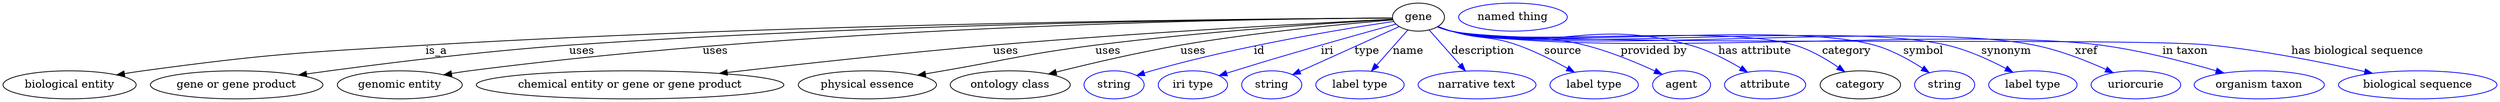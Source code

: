 digraph {
	graph [bb="0,0,3191.5,123"];
	node [label="\N"];
	gene	[height=0.5,
		label=gene,
		pos="1811.1,105",
		width=0.92075];
	"biological entity"	[height=0.5,
		pos="85.142,18",
		width=2.3651];
	gene -> "biological entity"	[label=is_a,
		lp="554.14,61.5",
		pos="e,145.84,30.659 1777.7,103.86 1631.3,103.1 1031.5,98.258 540.14,69 379.76,59.45 339.37,57.504 180.14,36 172.23,34.932 163.98,33.673 \
155.78,32.33"];
	"gene or gene product"	[height=0.5,
		pos="299.14,18",
		width=3.0692];
	gene -> "gene or gene product"	[label=uses,
		lp="740.64,61.5",
		pos="e,378.44,30.603 1777.7,103.84 1644.6,103.01 1139,98.007 724.14,69 607.76,60.862 474.24,43.895 388.4,31.992"];
	"genomic entity"	[height=0.5,
		pos="507.14,18",
		width=2.2206];
	gene -> "genomic entity"	[label=uses,
		lp="911.64,61.5",
		pos="e,563.48,30.818 1777.6,103.91 1634.7,103.14 1061.8,96.259 596.14,36 588.77,35.045 581.08,33.864 573.45,32.571"];
	"chemical entity or gene or gene product"	[height=0.5,
		pos="802.14,18",
		width=5.4703];
	gene -> "chemical entity or gene or gene product"	[label=uses,
		lp="1282.6,61.5",
		pos="e,916.42,32.706 1778.2,102.38 1693.4,98.106 1460,85.665 1266.1,69 1150.9,59.093 1019.8,44.681 926.47,33.872"];
	"physical essence"	[height=0.5,
		pos="1105.1,18",
		width=2.4553];
	gene -> "physical essence"	[label=uses,
		lp="1413.6,61.5",
		pos="e,1169.6,30.346 1778.3,102.16 1708.1,98.013 1538.5,86.901 1397.1,69 1309.9,57.955 1288.8,50.92 1202.1,36 1194.8,34.739 1187.2,33.416 \
1179.6,32.089"];
	"ontology class"	[height=0.5,
		pos="1288.1,18",
		width=2.1304];
	gene -> "ontology class"	[label=uses,
		lp="1522.6,61.5",
		pos="e,1337.2,31.892 1778.5,101.45 1722.5,96.816 1604.6,85.893 1506.1,69 1451.8,59.683 1390.7,45.326 1347.1,34.383"];
	id	[color=blue,
		height=0.5,
		label=string,
		pos="1421.1,18",
		width=1.0652];
	gene -> id	[color=blue,
		label=id,
		lp="1607.1,61.5",
		pos="e,1450.1,29.922 1779.1,99.437 1718.1,90.341 1581.2,68.033 1469.1,36 1466,35.113 1462.8,34.133 1459.7,33.106",
		style=solid];
	iri	[color=blue,
		height=0.5,
		label="iri type",
		pos="1522.1,18",
		width=1.2277];
	gene -> iri	[color=blue,
		label=iri,
		lp="1694.1,61.5",
		pos="e,1555.8,29.681 1782.3,96.088 1756.9,89.09 1719,78.54 1686.1,69 1637.1,54.785 1624.9,50.997 1576.1,36 1572.6,34.926 1569,33.805 \
1565.4,32.674",
		style=solid];
	type	[color=blue,
		height=0.5,
		label=string,
		pos="1623.1,18",
		width=1.0652];
	gene -> type	[color=blue,
		label=type,
		lp="1745.1,61.5",
		pos="e,1649.9,31.075 1786.6,92.888 1754.1,78.223 1696.8,52.293 1659.4,35.379",
		style=solid];
	name	[color=blue,
		height=0.5,
		label="label type",
		pos="1736.1,18",
		width=1.5707];
	gene -> name	[color=blue,
		label=name,
		lp="1798.1,61.5",
		pos="e,1750.8,35.654 1797.4,88.41 1786.3,75.793 1770.4,57.801 1757.6,43.297",
		style=solid];
	description	[color=blue,
		height=0.5,
		label="narrative text",
		pos="1886.1,18",
		width=2.0943];
	gene -> description	[color=blue,
		label=description,
		lp="1893.6,61.5",
		pos="e,1871.2,35.949 1824.9,88.41 1836,75.874 1851.7,58.031 1864.5,43.576",
		style=solid];
	source	[color=blue,
		height=0.5,
		label="label type",
		pos="2036.1,18",
		width=1.5707];
	gene -> source	[color=blue,
		label=source,
		lp="1996.1,61.5",
		pos="e,2010.8,34.298 1836.2,93.02 1841.7,90.84 1847.6,88.702 1853.1,87 1890.1,75.712 1901.7,81.886 1938.1,69 1960.2,61.203 1983.5,49.44 \
2001.9,39.282",
		style=solid];
	"provided by"	[color=blue,
		height=0.5,
		label=agent,
		pos="2148.1,18",
		width=1.0291];
	gene -> "provided by"	[color=blue,
		label="provided by",
		lp="2112.6,61.5",
		pos="e,2123.2,31.475 1835.6,92.754 1841.3,90.535 1847.3,88.449 1853.1,87 1927.3,68.483 1950,87.468 2024.1,69 2055.6,61.176 2089.6,47.034 \
2114,35.782",
		style=solid];
	"has attribute"	[color=blue,
		height=0.5,
		label=attribute,
		pos="2255.1,18",
		width=1.4443];
	gene -> "has attribute"	[color=blue,
		label="has attribute",
		lp="2242.1,61.5",
		pos="e,2232.6,34.235 1835.6,92.555 1841.2,90.347 1847.3,88.314 1853.1,87 1986,57.046 2027.8,105.27 2159.1,69 2182,62.695 2205.6,50.48 \
2223.7,39.701",
		style=solid];
	category	[height=0.5,
		pos="2376.1,18",
		width=1.4263];
	gene -> category	[color=blue,
		label=category,
		lp="2358.6,61.5",
		pos="e,2356.4,34.851 1835.6,92.477 1841.2,90.273 1847.3,88.262 1853.1,87 1948.8,66.338 2199.4,97.127 2293.1,69 2312.8,63.099 2332.6,51.46 \
2347.9,40.896",
		style=solid];
	symbol	[color=blue,
		height=0.5,
		label=string,
		pos="2484.1,18",
		width=1.0652];
	gene -> symbol	[color=blue,
		label=symbol,
		lp="2457.1,61.5",
		pos="e,2464.3,33.699 1835.6,92.444 1841.2,90.242 1847.3,88.24 1853.1,87 1970.8,62.05 2278.2,101.11 2394.1,69 2416.3,62.866 2438.9,50.279 \
2455.9,39.269",
		style=solid];
	synonym	[color=blue,
		height=0.5,
		label="label type",
		pos="2597.1,18",
		width=1.5707];
	gene -> synonym	[color=blue,
		label=synonym,
		lp="2563.1,61.5",
		pos="e,2571.5,34.208 1835.6,92.423 1841.2,90.222 1847.3,88.226 1853.1,87 1991.1,58.102 2349.8,100.79 2487.1,69 2513.7,62.859 2541.6,50.092 \
2562.6,38.997",
		style=solid];
	xref	[color=blue,
		height=0.5,
		label=uriorcurie,
		pos="2729.1,18",
		width=1.5887];
	gene -> xref	[color=blue,
		label=xref,
		lp="2665.6,61.5",
		pos="e,2700.1,33.513 1835.6,92.405 1841.2,90.204 1847.3,88.213 1853.1,87 2015.5,53.346 2436.5,101.24 2599.1,69 2631.1,62.664 2665.5,49.14 \
2690.8,37.753",
		style=solid];
	"in taxon"	[color=blue,
		height=0.5,
		label="organism taxon",
		pos="2887.1,18",
		width=2.3109];
	gene -> "in taxon"	[color=blue,
		label="in taxon",
		lp="2792.1,61.5",
		pos="e,2841.7,33.231 1835.6,92.394 1841.2,90.194 1847.3,88.206 1853.1,87 2034.1,49.737 2501,93.234 2684.1,69 2735,62.269 2791.6,47.728 \
2832.1,36.054",
		style=solid];
	"has biological sequence"	[color=blue,
		height=0.5,
		label="biological sequence",
		pos="3090.1,18",
		width=2.8164];
	gene -> "has biological sequence"	[color=blue,
		label="has biological sequence",
		lp="3012.6,61.5",
		pos="e,3032.4,32.798 1835.1,92.554 1840.9,90.286 1847.1,88.228 1853.1,87 1959,65.375 2717.7,80.053 2825.1,69 2892.9,62.035 2969.1,46.856 \
3022.4,35.038",
		style=solid];
	"named thing_category"	[color=blue,
		height=0.5,
		label="named thing",
		pos="1932.1,105",
		width=1.9318];
}
